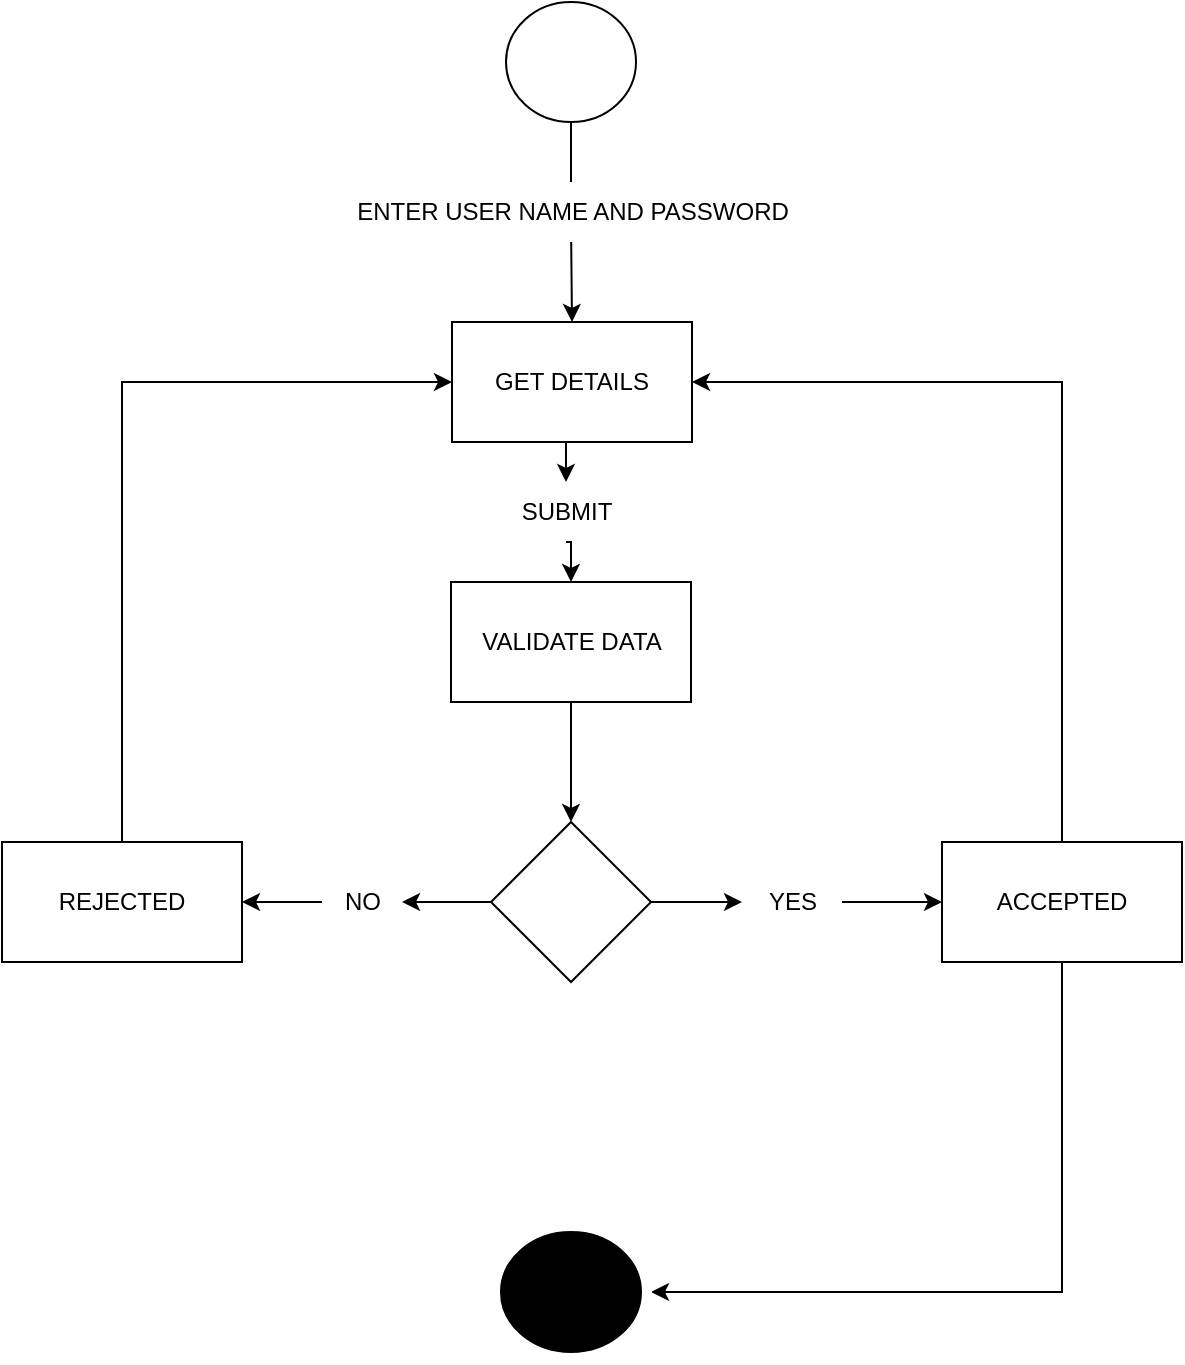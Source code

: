 <mxfile version="27.1.4">
  <diagram name="Page-1" id="e7e014a7-5840-1c2e-5031-d8a46d1fe8dd">
    <mxGraphModel dx="1120" dy="1109" grid="1" gridSize="10" guides="1" tooltips="1" connect="1" arrows="1" fold="1" page="1" pageScale="1" pageWidth="1169" pageHeight="826" background="none" math="0" shadow="0">
      <root>
        <mxCell id="0" />
        <mxCell id="1" parent="0" />
        <mxCell id="FjEfT_NJSf2GpHuPgv-E-47" style="edgeStyle=orthogonalEdgeStyle;rounded=0;orthogonalLoop=1;jettySize=auto;html=1;exitX=0.5;exitY=1;exitDx=0;exitDy=0;entryX=0.5;entryY=0;entryDx=0;entryDy=0;" edge="1" parent="1" source="FjEfT_NJSf2GpHuPgv-E-41" target="FjEfT_NJSf2GpHuPgv-E-42">
          <mxGeometry relative="1" as="geometry" />
        </mxCell>
        <mxCell id="FjEfT_NJSf2GpHuPgv-E-41" value="" style="ellipse;whiteSpace=wrap;html=1;strokeColor=light-dark(#000000,#000000);fillColor=light-dark(#FFFFFF,#FAFAFA);" vertex="1" parent="1">
          <mxGeometry x="552" y="30" width="65" height="60" as="geometry" />
        </mxCell>
        <mxCell id="FjEfT_NJSf2GpHuPgv-E-48" style="edgeStyle=orthogonalEdgeStyle;rounded=0;orthogonalLoop=1;jettySize=auto;html=1;exitX=0.5;exitY=1;exitDx=0;exitDy=0;entryX=0.5;entryY=0;entryDx=0;entryDy=0;" edge="1" parent="1" source="FjEfT_NJSf2GpHuPgv-E-60" target="FjEfT_NJSf2GpHuPgv-E-43">
          <mxGeometry relative="1" as="geometry" />
        </mxCell>
        <mxCell id="FjEfT_NJSf2GpHuPgv-E-42" value="GET DETAILS" style="rounded=0;whiteSpace=wrap;html=1;fillColor=default;" vertex="1" parent="1">
          <mxGeometry x="525" y="190" width="120" height="60" as="geometry" />
        </mxCell>
        <mxCell id="FjEfT_NJSf2GpHuPgv-E-53" style="edgeStyle=orthogonalEdgeStyle;rounded=0;orthogonalLoop=1;jettySize=auto;html=1;exitX=0.5;exitY=1;exitDx=0;exitDy=0;entryX=0.5;entryY=0;entryDx=0;entryDy=0;" edge="1" parent="1" source="FjEfT_NJSf2GpHuPgv-E-43" target="FjEfT_NJSf2GpHuPgv-E-49">
          <mxGeometry relative="1" as="geometry" />
        </mxCell>
        <mxCell id="FjEfT_NJSf2GpHuPgv-E-43" value="VALIDATE DATA" style="rounded=0;whiteSpace=wrap;html=1;fillColor=default;" vertex="1" parent="1">
          <mxGeometry x="524.5" y="320" width="120" height="60" as="geometry" />
        </mxCell>
        <mxCell id="FjEfT_NJSf2GpHuPgv-E-46" style="edgeStyle=orthogonalEdgeStyle;rounded=0;orthogonalLoop=1;jettySize=auto;html=1;exitX=0.5;exitY=0;exitDx=0;exitDy=0;entryX=0;entryY=0.5;entryDx=0;entryDy=0;" edge="1" parent="1" source="FjEfT_NJSf2GpHuPgv-E-44" target="FjEfT_NJSf2GpHuPgv-E-42">
          <mxGeometry relative="1" as="geometry" />
        </mxCell>
        <mxCell id="FjEfT_NJSf2GpHuPgv-E-44" value="REJECTED" style="rounded=0;whiteSpace=wrap;html=1;fillColor=default;" vertex="1" parent="1">
          <mxGeometry x="300" y="450" width="120" height="60" as="geometry" />
        </mxCell>
        <mxCell id="FjEfT_NJSf2GpHuPgv-E-50" style="edgeStyle=orthogonalEdgeStyle;rounded=0;orthogonalLoop=1;jettySize=auto;html=1;exitX=0.5;exitY=0;exitDx=0;exitDy=0;entryX=1;entryY=0.5;entryDx=0;entryDy=0;" edge="1" parent="1" source="FjEfT_NJSf2GpHuPgv-E-45" target="FjEfT_NJSf2GpHuPgv-E-42">
          <mxGeometry relative="1" as="geometry" />
        </mxCell>
        <mxCell id="FjEfT_NJSf2GpHuPgv-E-55" style="edgeStyle=orthogonalEdgeStyle;rounded=0;orthogonalLoop=1;jettySize=auto;html=1;exitX=0.5;exitY=1;exitDx=0;exitDy=0;entryX=1;entryY=0.5;entryDx=0;entryDy=0;" edge="1" parent="1" source="FjEfT_NJSf2GpHuPgv-E-45" target="FjEfT_NJSf2GpHuPgv-E-54">
          <mxGeometry relative="1" as="geometry" />
        </mxCell>
        <mxCell id="FjEfT_NJSf2GpHuPgv-E-45" value="ACCEPTED" style="rounded=0;whiteSpace=wrap;html=1;fillColor=default;" vertex="1" parent="1">
          <mxGeometry x="770" y="450" width="120" height="60" as="geometry" />
        </mxCell>
        <mxCell id="FjEfT_NJSf2GpHuPgv-E-51" style="edgeStyle=orthogonalEdgeStyle;rounded=0;orthogonalLoop=1;jettySize=auto;html=1;exitX=1;exitY=0.5;exitDx=0;exitDy=0;entryX=0;entryY=0.5;entryDx=0;entryDy=0;" edge="1" parent="1" source="FjEfT_NJSf2GpHuPgv-E-56" target="FjEfT_NJSf2GpHuPgv-E-45">
          <mxGeometry relative="1" as="geometry" />
        </mxCell>
        <mxCell id="FjEfT_NJSf2GpHuPgv-E-52" style="edgeStyle=orthogonalEdgeStyle;rounded=0;orthogonalLoop=1;jettySize=auto;html=1;exitX=0;exitY=0.5;exitDx=0;exitDy=0;" edge="1" parent="1" source="FjEfT_NJSf2GpHuPgv-E-58" target="FjEfT_NJSf2GpHuPgv-E-44">
          <mxGeometry relative="1" as="geometry" />
        </mxCell>
        <mxCell id="FjEfT_NJSf2GpHuPgv-E-49" value="" style="rhombus;whiteSpace=wrap;html=1;" vertex="1" parent="1">
          <mxGeometry x="544.5" y="440" width="80" height="80" as="geometry" />
        </mxCell>
        <mxCell id="FjEfT_NJSf2GpHuPgv-E-54" value="" style="ellipse;html=1;shape=endState;fillColor=#000000;strokeColor=light-dark(#FFFFFF,#FAFAFA);perimeterSpacing=0;strokeWidth=1;" vertex="1" parent="1">
          <mxGeometry x="544.5" y="640" width="80" height="70" as="geometry" />
        </mxCell>
        <mxCell id="FjEfT_NJSf2GpHuPgv-E-57" value="" style="edgeStyle=orthogonalEdgeStyle;rounded=0;orthogonalLoop=1;jettySize=auto;html=1;exitX=1;exitY=0.5;exitDx=0;exitDy=0;entryX=0;entryY=0.5;entryDx=0;entryDy=0;" edge="1" parent="1" source="FjEfT_NJSf2GpHuPgv-E-49" target="FjEfT_NJSf2GpHuPgv-E-56">
          <mxGeometry relative="1" as="geometry">
            <mxPoint x="625" y="480" as="sourcePoint" />
            <mxPoint x="770" y="480" as="targetPoint" />
          </mxGeometry>
        </mxCell>
        <mxCell id="FjEfT_NJSf2GpHuPgv-E-56" value="YES" style="text;html=1;align=center;verticalAlign=middle;resizable=0;points=[];autosize=1;strokeColor=none;fillColor=none;" vertex="1" parent="1">
          <mxGeometry x="670" y="465" width="50" height="30" as="geometry" />
        </mxCell>
        <mxCell id="FjEfT_NJSf2GpHuPgv-E-59" value="" style="edgeStyle=orthogonalEdgeStyle;rounded=0;orthogonalLoop=1;jettySize=auto;html=1;exitX=0;exitY=0.5;exitDx=0;exitDy=0;" edge="1" parent="1" source="FjEfT_NJSf2GpHuPgv-E-49" target="FjEfT_NJSf2GpHuPgv-E-58">
          <mxGeometry relative="1" as="geometry">
            <mxPoint x="545" y="480" as="sourcePoint" />
            <mxPoint x="420" y="480" as="targetPoint" />
          </mxGeometry>
        </mxCell>
        <mxCell id="FjEfT_NJSf2GpHuPgv-E-58" value="NO" style="text;html=1;align=center;verticalAlign=middle;resizable=0;points=[];autosize=1;strokeColor=none;fillColor=none;" vertex="1" parent="1">
          <mxGeometry x="460" y="465" width="40" height="30" as="geometry" />
        </mxCell>
        <mxCell id="FjEfT_NJSf2GpHuPgv-E-61" value="" style="edgeStyle=orthogonalEdgeStyle;rounded=0;orthogonalLoop=1;jettySize=auto;html=1;exitX=0.5;exitY=1;exitDx=0;exitDy=0;entryX=0.5;entryY=0;entryDx=0;entryDy=0;" edge="1" parent="1" source="FjEfT_NJSf2GpHuPgv-E-42" target="FjEfT_NJSf2GpHuPgv-E-60">
          <mxGeometry relative="1" as="geometry">
            <mxPoint x="585" y="250" as="sourcePoint" />
            <mxPoint x="585" y="320" as="targetPoint" />
          </mxGeometry>
        </mxCell>
        <mxCell id="FjEfT_NJSf2GpHuPgv-E-60" value="SUBMIT" style="text;html=1;align=center;verticalAlign=middle;resizable=0;points=[];autosize=1;strokeColor=none;fillColor=none;" vertex="1" parent="1">
          <mxGeometry x="547" y="270" width="70" height="30" as="geometry" />
        </mxCell>
        <mxCell id="FjEfT_NJSf2GpHuPgv-E-62" value="ENTER USER NAME AND PASSWORD" style="text;html=1;align=center;verticalAlign=middle;resizable=0;points=[];autosize=1;strokeColor=none;fillColor=default;" vertex="1" parent="1">
          <mxGeometry x="465" y="120" width="240" height="30" as="geometry" />
        </mxCell>
      </root>
    </mxGraphModel>
  </diagram>
</mxfile>
